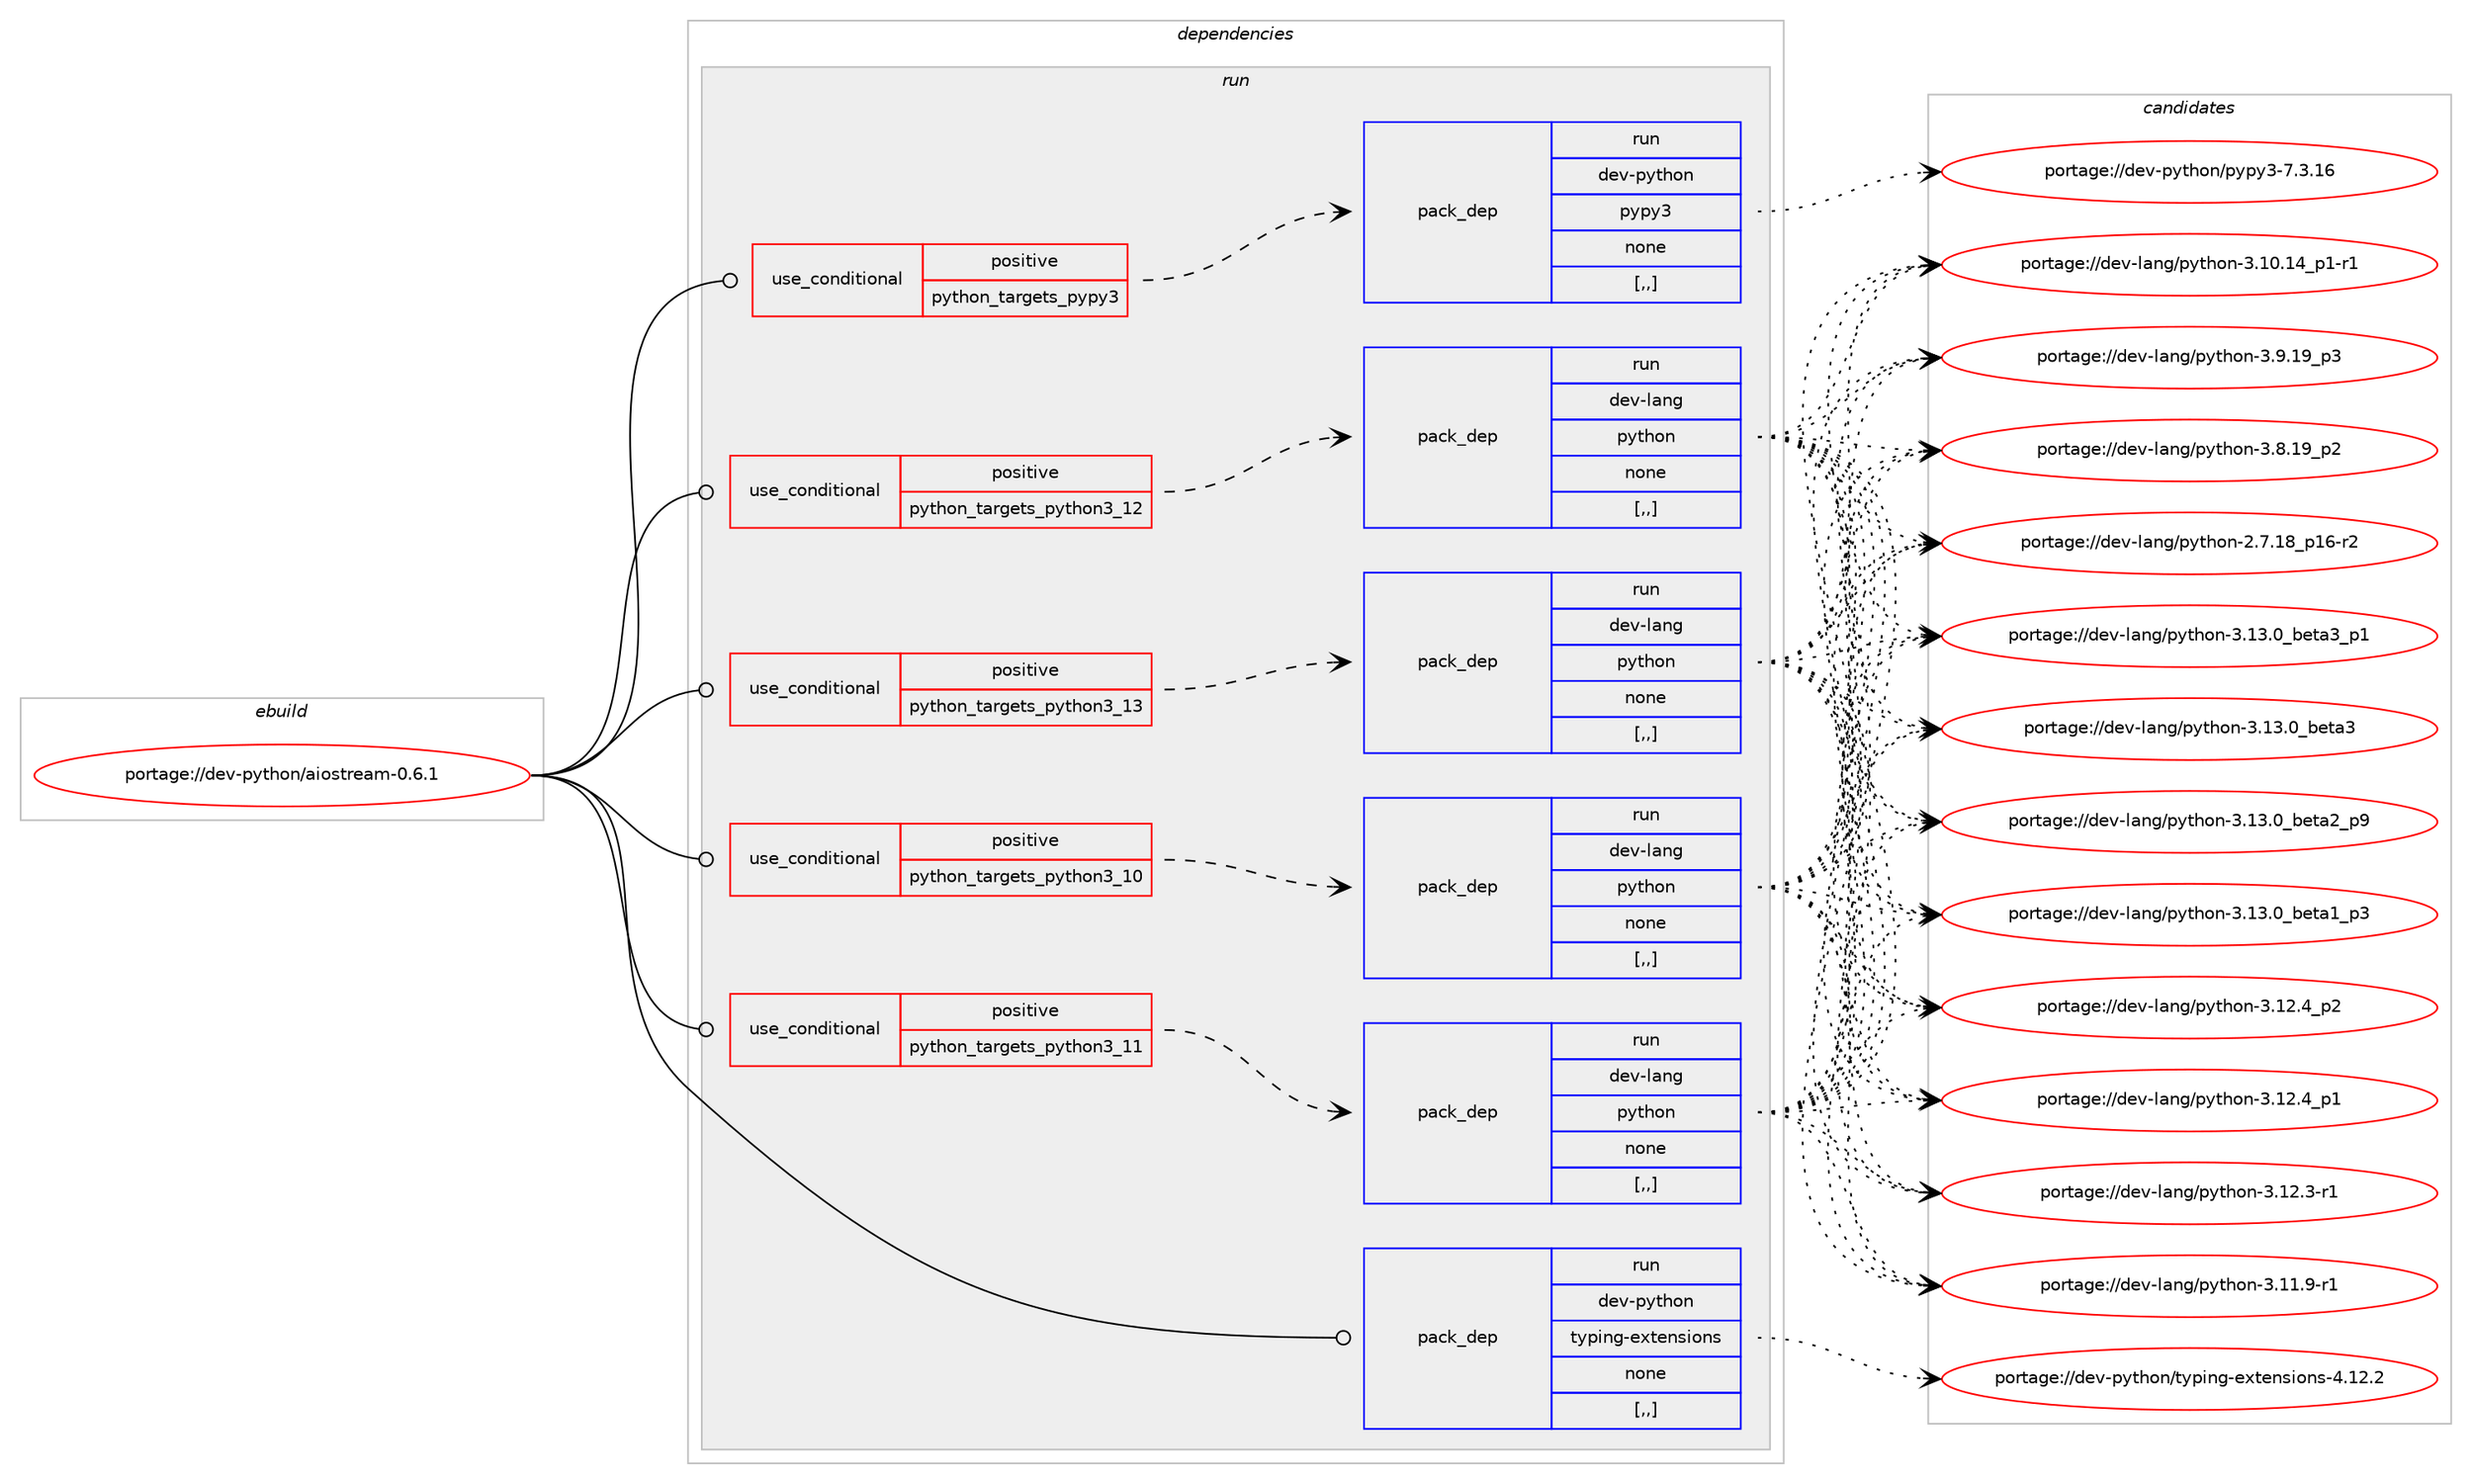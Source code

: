 digraph prolog {

# *************
# Graph options
# *************

newrank=true;
concentrate=true;
compound=true;
graph [rankdir=LR,fontname=Helvetica,fontsize=10,ranksep=1.5];#, ranksep=2.5, nodesep=0.2];
edge  [arrowhead=vee];
node  [fontname=Helvetica,fontsize=10];

# **********
# The ebuild
# **********

subgraph cluster_leftcol {
color=gray;
label=<<i>ebuild</i>>;
id [label="portage://dev-python/aiostream-0.6.1", color=red, width=4, href="../dev-python/aiostream-0.6.1.svg"];
}

# ****************
# The dependencies
# ****************

subgraph cluster_midcol {
color=gray;
label=<<i>dependencies</i>>;
subgraph cluster_compile {
fillcolor="#eeeeee";
style=filled;
label=<<i>compile</i>>;
}
subgraph cluster_compileandrun {
fillcolor="#eeeeee";
style=filled;
label=<<i>compile and run</i>>;
}
subgraph cluster_run {
fillcolor="#eeeeee";
style=filled;
label=<<i>run</i>>;
subgraph cond30778 {
dependency141436 [label=<<TABLE BORDER="0" CELLBORDER="1" CELLSPACING="0" CELLPADDING="4"><TR><TD ROWSPAN="3" CELLPADDING="10">use_conditional</TD></TR><TR><TD>positive</TD></TR><TR><TD>python_targets_pypy3</TD></TR></TABLE>>, shape=none, color=red];
subgraph pack109415 {
dependency141437 [label=<<TABLE BORDER="0" CELLBORDER="1" CELLSPACING="0" CELLPADDING="4" WIDTH="220"><TR><TD ROWSPAN="6" CELLPADDING="30">pack_dep</TD></TR><TR><TD WIDTH="110">run</TD></TR><TR><TD>dev-python</TD></TR><TR><TD>pypy3</TD></TR><TR><TD>none</TD></TR><TR><TD>[,,]</TD></TR></TABLE>>, shape=none, color=blue];
}
dependency141436:e -> dependency141437:w [weight=20,style="dashed",arrowhead="vee"];
}
id:e -> dependency141436:w [weight=20,style="solid",arrowhead="odot"];
subgraph cond30779 {
dependency141438 [label=<<TABLE BORDER="0" CELLBORDER="1" CELLSPACING="0" CELLPADDING="4"><TR><TD ROWSPAN="3" CELLPADDING="10">use_conditional</TD></TR><TR><TD>positive</TD></TR><TR><TD>python_targets_python3_10</TD></TR></TABLE>>, shape=none, color=red];
subgraph pack109416 {
dependency141439 [label=<<TABLE BORDER="0" CELLBORDER="1" CELLSPACING="0" CELLPADDING="4" WIDTH="220"><TR><TD ROWSPAN="6" CELLPADDING="30">pack_dep</TD></TR><TR><TD WIDTH="110">run</TD></TR><TR><TD>dev-lang</TD></TR><TR><TD>python</TD></TR><TR><TD>none</TD></TR><TR><TD>[,,]</TD></TR></TABLE>>, shape=none, color=blue];
}
dependency141438:e -> dependency141439:w [weight=20,style="dashed",arrowhead="vee"];
}
id:e -> dependency141438:w [weight=20,style="solid",arrowhead="odot"];
subgraph cond30780 {
dependency141440 [label=<<TABLE BORDER="0" CELLBORDER="1" CELLSPACING="0" CELLPADDING="4"><TR><TD ROWSPAN="3" CELLPADDING="10">use_conditional</TD></TR><TR><TD>positive</TD></TR><TR><TD>python_targets_python3_11</TD></TR></TABLE>>, shape=none, color=red];
subgraph pack109417 {
dependency141441 [label=<<TABLE BORDER="0" CELLBORDER="1" CELLSPACING="0" CELLPADDING="4" WIDTH="220"><TR><TD ROWSPAN="6" CELLPADDING="30">pack_dep</TD></TR><TR><TD WIDTH="110">run</TD></TR><TR><TD>dev-lang</TD></TR><TR><TD>python</TD></TR><TR><TD>none</TD></TR><TR><TD>[,,]</TD></TR></TABLE>>, shape=none, color=blue];
}
dependency141440:e -> dependency141441:w [weight=20,style="dashed",arrowhead="vee"];
}
id:e -> dependency141440:w [weight=20,style="solid",arrowhead="odot"];
subgraph cond30781 {
dependency141442 [label=<<TABLE BORDER="0" CELLBORDER="1" CELLSPACING="0" CELLPADDING="4"><TR><TD ROWSPAN="3" CELLPADDING="10">use_conditional</TD></TR><TR><TD>positive</TD></TR><TR><TD>python_targets_python3_12</TD></TR></TABLE>>, shape=none, color=red];
subgraph pack109418 {
dependency141443 [label=<<TABLE BORDER="0" CELLBORDER="1" CELLSPACING="0" CELLPADDING="4" WIDTH="220"><TR><TD ROWSPAN="6" CELLPADDING="30">pack_dep</TD></TR><TR><TD WIDTH="110">run</TD></TR><TR><TD>dev-lang</TD></TR><TR><TD>python</TD></TR><TR><TD>none</TD></TR><TR><TD>[,,]</TD></TR></TABLE>>, shape=none, color=blue];
}
dependency141442:e -> dependency141443:w [weight=20,style="dashed",arrowhead="vee"];
}
id:e -> dependency141442:w [weight=20,style="solid",arrowhead="odot"];
subgraph cond30782 {
dependency141444 [label=<<TABLE BORDER="0" CELLBORDER="1" CELLSPACING="0" CELLPADDING="4"><TR><TD ROWSPAN="3" CELLPADDING="10">use_conditional</TD></TR><TR><TD>positive</TD></TR><TR><TD>python_targets_python3_13</TD></TR></TABLE>>, shape=none, color=red];
subgraph pack109419 {
dependency141445 [label=<<TABLE BORDER="0" CELLBORDER="1" CELLSPACING="0" CELLPADDING="4" WIDTH="220"><TR><TD ROWSPAN="6" CELLPADDING="30">pack_dep</TD></TR><TR><TD WIDTH="110">run</TD></TR><TR><TD>dev-lang</TD></TR><TR><TD>python</TD></TR><TR><TD>none</TD></TR><TR><TD>[,,]</TD></TR></TABLE>>, shape=none, color=blue];
}
dependency141444:e -> dependency141445:w [weight=20,style="dashed",arrowhead="vee"];
}
id:e -> dependency141444:w [weight=20,style="solid",arrowhead="odot"];
subgraph pack109420 {
dependency141446 [label=<<TABLE BORDER="0" CELLBORDER="1" CELLSPACING="0" CELLPADDING="4" WIDTH="220"><TR><TD ROWSPAN="6" CELLPADDING="30">pack_dep</TD></TR><TR><TD WIDTH="110">run</TD></TR><TR><TD>dev-python</TD></TR><TR><TD>typing-extensions</TD></TR><TR><TD>none</TD></TR><TR><TD>[,,]</TD></TR></TABLE>>, shape=none, color=blue];
}
id:e -> dependency141446:w [weight=20,style="solid",arrowhead="odot"];
}
}

# **************
# The candidates
# **************

subgraph cluster_choices {
rank=same;
color=gray;
label=<<i>candidates</i>>;

subgraph choice109415 {
color=black;
nodesep=1;
choice10010111845112121116104111110471121211121215145554651464954 [label="portage://dev-python/pypy3-7.3.16", color=red, width=4,href="../dev-python/pypy3-7.3.16.svg"];
dependency141437:e -> choice10010111845112121116104111110471121211121215145554651464954:w [style=dotted,weight="100"];
}
subgraph choice109416 {
color=black;
nodesep=1;
choice10010111845108971101034711212111610411111045514649514648959810111697519511249 [label="portage://dev-lang/python-3.13.0_beta3_p1", color=red, width=4,href="../dev-lang/python-3.13.0_beta3_p1.svg"];
choice1001011184510897110103471121211161041111104551464951464895981011169751 [label="portage://dev-lang/python-3.13.0_beta3", color=red, width=4,href="../dev-lang/python-3.13.0_beta3.svg"];
choice10010111845108971101034711212111610411111045514649514648959810111697509511257 [label="portage://dev-lang/python-3.13.0_beta2_p9", color=red, width=4,href="../dev-lang/python-3.13.0_beta2_p9.svg"];
choice10010111845108971101034711212111610411111045514649514648959810111697499511251 [label="portage://dev-lang/python-3.13.0_beta1_p3", color=red, width=4,href="../dev-lang/python-3.13.0_beta1_p3.svg"];
choice100101118451089711010347112121116104111110455146495046529511250 [label="portage://dev-lang/python-3.12.4_p2", color=red, width=4,href="../dev-lang/python-3.12.4_p2.svg"];
choice100101118451089711010347112121116104111110455146495046529511249 [label="portage://dev-lang/python-3.12.4_p1", color=red, width=4,href="../dev-lang/python-3.12.4_p1.svg"];
choice100101118451089711010347112121116104111110455146495046514511449 [label="portage://dev-lang/python-3.12.3-r1", color=red, width=4,href="../dev-lang/python-3.12.3-r1.svg"];
choice100101118451089711010347112121116104111110455146494946574511449 [label="portage://dev-lang/python-3.11.9-r1", color=red, width=4,href="../dev-lang/python-3.11.9-r1.svg"];
choice100101118451089711010347112121116104111110455146494846495295112494511449 [label="portage://dev-lang/python-3.10.14_p1-r1", color=red, width=4,href="../dev-lang/python-3.10.14_p1-r1.svg"];
choice100101118451089711010347112121116104111110455146574649579511251 [label="portage://dev-lang/python-3.9.19_p3", color=red, width=4,href="../dev-lang/python-3.9.19_p3.svg"];
choice100101118451089711010347112121116104111110455146564649579511250 [label="portage://dev-lang/python-3.8.19_p2", color=red, width=4,href="../dev-lang/python-3.8.19_p2.svg"];
choice100101118451089711010347112121116104111110455046554649569511249544511450 [label="portage://dev-lang/python-2.7.18_p16-r2", color=red, width=4,href="../dev-lang/python-2.7.18_p16-r2.svg"];
dependency141439:e -> choice10010111845108971101034711212111610411111045514649514648959810111697519511249:w [style=dotted,weight="100"];
dependency141439:e -> choice1001011184510897110103471121211161041111104551464951464895981011169751:w [style=dotted,weight="100"];
dependency141439:e -> choice10010111845108971101034711212111610411111045514649514648959810111697509511257:w [style=dotted,weight="100"];
dependency141439:e -> choice10010111845108971101034711212111610411111045514649514648959810111697499511251:w [style=dotted,weight="100"];
dependency141439:e -> choice100101118451089711010347112121116104111110455146495046529511250:w [style=dotted,weight="100"];
dependency141439:e -> choice100101118451089711010347112121116104111110455146495046529511249:w [style=dotted,weight="100"];
dependency141439:e -> choice100101118451089711010347112121116104111110455146495046514511449:w [style=dotted,weight="100"];
dependency141439:e -> choice100101118451089711010347112121116104111110455146494946574511449:w [style=dotted,weight="100"];
dependency141439:e -> choice100101118451089711010347112121116104111110455146494846495295112494511449:w [style=dotted,weight="100"];
dependency141439:e -> choice100101118451089711010347112121116104111110455146574649579511251:w [style=dotted,weight="100"];
dependency141439:e -> choice100101118451089711010347112121116104111110455146564649579511250:w [style=dotted,weight="100"];
dependency141439:e -> choice100101118451089711010347112121116104111110455046554649569511249544511450:w [style=dotted,weight="100"];
}
subgraph choice109417 {
color=black;
nodesep=1;
choice10010111845108971101034711212111610411111045514649514648959810111697519511249 [label="portage://dev-lang/python-3.13.0_beta3_p1", color=red, width=4,href="../dev-lang/python-3.13.0_beta3_p1.svg"];
choice1001011184510897110103471121211161041111104551464951464895981011169751 [label="portage://dev-lang/python-3.13.0_beta3", color=red, width=4,href="../dev-lang/python-3.13.0_beta3.svg"];
choice10010111845108971101034711212111610411111045514649514648959810111697509511257 [label="portage://dev-lang/python-3.13.0_beta2_p9", color=red, width=4,href="../dev-lang/python-3.13.0_beta2_p9.svg"];
choice10010111845108971101034711212111610411111045514649514648959810111697499511251 [label="portage://dev-lang/python-3.13.0_beta1_p3", color=red, width=4,href="../dev-lang/python-3.13.0_beta1_p3.svg"];
choice100101118451089711010347112121116104111110455146495046529511250 [label="portage://dev-lang/python-3.12.4_p2", color=red, width=4,href="../dev-lang/python-3.12.4_p2.svg"];
choice100101118451089711010347112121116104111110455146495046529511249 [label="portage://dev-lang/python-3.12.4_p1", color=red, width=4,href="../dev-lang/python-3.12.4_p1.svg"];
choice100101118451089711010347112121116104111110455146495046514511449 [label="portage://dev-lang/python-3.12.3-r1", color=red, width=4,href="../dev-lang/python-3.12.3-r1.svg"];
choice100101118451089711010347112121116104111110455146494946574511449 [label="portage://dev-lang/python-3.11.9-r1", color=red, width=4,href="../dev-lang/python-3.11.9-r1.svg"];
choice100101118451089711010347112121116104111110455146494846495295112494511449 [label="portage://dev-lang/python-3.10.14_p1-r1", color=red, width=4,href="../dev-lang/python-3.10.14_p1-r1.svg"];
choice100101118451089711010347112121116104111110455146574649579511251 [label="portage://dev-lang/python-3.9.19_p3", color=red, width=4,href="../dev-lang/python-3.9.19_p3.svg"];
choice100101118451089711010347112121116104111110455146564649579511250 [label="portage://dev-lang/python-3.8.19_p2", color=red, width=4,href="../dev-lang/python-3.8.19_p2.svg"];
choice100101118451089711010347112121116104111110455046554649569511249544511450 [label="portage://dev-lang/python-2.7.18_p16-r2", color=red, width=4,href="../dev-lang/python-2.7.18_p16-r2.svg"];
dependency141441:e -> choice10010111845108971101034711212111610411111045514649514648959810111697519511249:w [style=dotted,weight="100"];
dependency141441:e -> choice1001011184510897110103471121211161041111104551464951464895981011169751:w [style=dotted,weight="100"];
dependency141441:e -> choice10010111845108971101034711212111610411111045514649514648959810111697509511257:w [style=dotted,weight="100"];
dependency141441:e -> choice10010111845108971101034711212111610411111045514649514648959810111697499511251:w [style=dotted,weight="100"];
dependency141441:e -> choice100101118451089711010347112121116104111110455146495046529511250:w [style=dotted,weight="100"];
dependency141441:e -> choice100101118451089711010347112121116104111110455146495046529511249:w [style=dotted,weight="100"];
dependency141441:e -> choice100101118451089711010347112121116104111110455146495046514511449:w [style=dotted,weight="100"];
dependency141441:e -> choice100101118451089711010347112121116104111110455146494946574511449:w [style=dotted,weight="100"];
dependency141441:e -> choice100101118451089711010347112121116104111110455146494846495295112494511449:w [style=dotted,weight="100"];
dependency141441:e -> choice100101118451089711010347112121116104111110455146574649579511251:w [style=dotted,weight="100"];
dependency141441:e -> choice100101118451089711010347112121116104111110455146564649579511250:w [style=dotted,weight="100"];
dependency141441:e -> choice100101118451089711010347112121116104111110455046554649569511249544511450:w [style=dotted,weight="100"];
}
subgraph choice109418 {
color=black;
nodesep=1;
choice10010111845108971101034711212111610411111045514649514648959810111697519511249 [label="portage://dev-lang/python-3.13.0_beta3_p1", color=red, width=4,href="../dev-lang/python-3.13.0_beta3_p1.svg"];
choice1001011184510897110103471121211161041111104551464951464895981011169751 [label="portage://dev-lang/python-3.13.0_beta3", color=red, width=4,href="../dev-lang/python-3.13.0_beta3.svg"];
choice10010111845108971101034711212111610411111045514649514648959810111697509511257 [label="portage://dev-lang/python-3.13.0_beta2_p9", color=red, width=4,href="../dev-lang/python-3.13.0_beta2_p9.svg"];
choice10010111845108971101034711212111610411111045514649514648959810111697499511251 [label="portage://dev-lang/python-3.13.0_beta1_p3", color=red, width=4,href="../dev-lang/python-3.13.0_beta1_p3.svg"];
choice100101118451089711010347112121116104111110455146495046529511250 [label="portage://dev-lang/python-3.12.4_p2", color=red, width=4,href="../dev-lang/python-3.12.4_p2.svg"];
choice100101118451089711010347112121116104111110455146495046529511249 [label="portage://dev-lang/python-3.12.4_p1", color=red, width=4,href="../dev-lang/python-3.12.4_p1.svg"];
choice100101118451089711010347112121116104111110455146495046514511449 [label="portage://dev-lang/python-3.12.3-r1", color=red, width=4,href="../dev-lang/python-3.12.3-r1.svg"];
choice100101118451089711010347112121116104111110455146494946574511449 [label="portage://dev-lang/python-3.11.9-r1", color=red, width=4,href="../dev-lang/python-3.11.9-r1.svg"];
choice100101118451089711010347112121116104111110455146494846495295112494511449 [label="portage://dev-lang/python-3.10.14_p1-r1", color=red, width=4,href="../dev-lang/python-3.10.14_p1-r1.svg"];
choice100101118451089711010347112121116104111110455146574649579511251 [label="portage://dev-lang/python-3.9.19_p3", color=red, width=4,href="../dev-lang/python-3.9.19_p3.svg"];
choice100101118451089711010347112121116104111110455146564649579511250 [label="portage://dev-lang/python-3.8.19_p2", color=red, width=4,href="../dev-lang/python-3.8.19_p2.svg"];
choice100101118451089711010347112121116104111110455046554649569511249544511450 [label="portage://dev-lang/python-2.7.18_p16-r2", color=red, width=4,href="../dev-lang/python-2.7.18_p16-r2.svg"];
dependency141443:e -> choice10010111845108971101034711212111610411111045514649514648959810111697519511249:w [style=dotted,weight="100"];
dependency141443:e -> choice1001011184510897110103471121211161041111104551464951464895981011169751:w [style=dotted,weight="100"];
dependency141443:e -> choice10010111845108971101034711212111610411111045514649514648959810111697509511257:w [style=dotted,weight="100"];
dependency141443:e -> choice10010111845108971101034711212111610411111045514649514648959810111697499511251:w [style=dotted,weight="100"];
dependency141443:e -> choice100101118451089711010347112121116104111110455146495046529511250:w [style=dotted,weight="100"];
dependency141443:e -> choice100101118451089711010347112121116104111110455146495046529511249:w [style=dotted,weight="100"];
dependency141443:e -> choice100101118451089711010347112121116104111110455146495046514511449:w [style=dotted,weight="100"];
dependency141443:e -> choice100101118451089711010347112121116104111110455146494946574511449:w [style=dotted,weight="100"];
dependency141443:e -> choice100101118451089711010347112121116104111110455146494846495295112494511449:w [style=dotted,weight="100"];
dependency141443:e -> choice100101118451089711010347112121116104111110455146574649579511251:w [style=dotted,weight="100"];
dependency141443:e -> choice100101118451089711010347112121116104111110455146564649579511250:w [style=dotted,weight="100"];
dependency141443:e -> choice100101118451089711010347112121116104111110455046554649569511249544511450:w [style=dotted,weight="100"];
}
subgraph choice109419 {
color=black;
nodesep=1;
choice10010111845108971101034711212111610411111045514649514648959810111697519511249 [label="portage://dev-lang/python-3.13.0_beta3_p1", color=red, width=4,href="../dev-lang/python-3.13.0_beta3_p1.svg"];
choice1001011184510897110103471121211161041111104551464951464895981011169751 [label="portage://dev-lang/python-3.13.0_beta3", color=red, width=4,href="../dev-lang/python-3.13.0_beta3.svg"];
choice10010111845108971101034711212111610411111045514649514648959810111697509511257 [label="portage://dev-lang/python-3.13.0_beta2_p9", color=red, width=4,href="../dev-lang/python-3.13.0_beta2_p9.svg"];
choice10010111845108971101034711212111610411111045514649514648959810111697499511251 [label="portage://dev-lang/python-3.13.0_beta1_p3", color=red, width=4,href="../dev-lang/python-3.13.0_beta1_p3.svg"];
choice100101118451089711010347112121116104111110455146495046529511250 [label="portage://dev-lang/python-3.12.4_p2", color=red, width=4,href="../dev-lang/python-3.12.4_p2.svg"];
choice100101118451089711010347112121116104111110455146495046529511249 [label="portage://dev-lang/python-3.12.4_p1", color=red, width=4,href="../dev-lang/python-3.12.4_p1.svg"];
choice100101118451089711010347112121116104111110455146495046514511449 [label="portage://dev-lang/python-3.12.3-r1", color=red, width=4,href="../dev-lang/python-3.12.3-r1.svg"];
choice100101118451089711010347112121116104111110455146494946574511449 [label="portage://dev-lang/python-3.11.9-r1", color=red, width=4,href="../dev-lang/python-3.11.9-r1.svg"];
choice100101118451089711010347112121116104111110455146494846495295112494511449 [label="portage://dev-lang/python-3.10.14_p1-r1", color=red, width=4,href="../dev-lang/python-3.10.14_p1-r1.svg"];
choice100101118451089711010347112121116104111110455146574649579511251 [label="portage://dev-lang/python-3.9.19_p3", color=red, width=4,href="../dev-lang/python-3.9.19_p3.svg"];
choice100101118451089711010347112121116104111110455146564649579511250 [label="portage://dev-lang/python-3.8.19_p2", color=red, width=4,href="../dev-lang/python-3.8.19_p2.svg"];
choice100101118451089711010347112121116104111110455046554649569511249544511450 [label="portage://dev-lang/python-2.7.18_p16-r2", color=red, width=4,href="../dev-lang/python-2.7.18_p16-r2.svg"];
dependency141445:e -> choice10010111845108971101034711212111610411111045514649514648959810111697519511249:w [style=dotted,weight="100"];
dependency141445:e -> choice1001011184510897110103471121211161041111104551464951464895981011169751:w [style=dotted,weight="100"];
dependency141445:e -> choice10010111845108971101034711212111610411111045514649514648959810111697509511257:w [style=dotted,weight="100"];
dependency141445:e -> choice10010111845108971101034711212111610411111045514649514648959810111697499511251:w [style=dotted,weight="100"];
dependency141445:e -> choice100101118451089711010347112121116104111110455146495046529511250:w [style=dotted,weight="100"];
dependency141445:e -> choice100101118451089711010347112121116104111110455146495046529511249:w [style=dotted,weight="100"];
dependency141445:e -> choice100101118451089711010347112121116104111110455146495046514511449:w [style=dotted,weight="100"];
dependency141445:e -> choice100101118451089711010347112121116104111110455146494946574511449:w [style=dotted,weight="100"];
dependency141445:e -> choice100101118451089711010347112121116104111110455146494846495295112494511449:w [style=dotted,weight="100"];
dependency141445:e -> choice100101118451089711010347112121116104111110455146574649579511251:w [style=dotted,weight="100"];
dependency141445:e -> choice100101118451089711010347112121116104111110455146564649579511250:w [style=dotted,weight="100"];
dependency141445:e -> choice100101118451089711010347112121116104111110455046554649569511249544511450:w [style=dotted,weight="100"];
}
subgraph choice109420 {
color=black;
nodesep=1;
choice10010111845112121116104111110471161211121051101034510112011610111011510511111011545524649504650 [label="portage://dev-python/typing-extensions-4.12.2", color=red, width=4,href="../dev-python/typing-extensions-4.12.2.svg"];
dependency141446:e -> choice10010111845112121116104111110471161211121051101034510112011610111011510511111011545524649504650:w [style=dotted,weight="100"];
}
}

}
